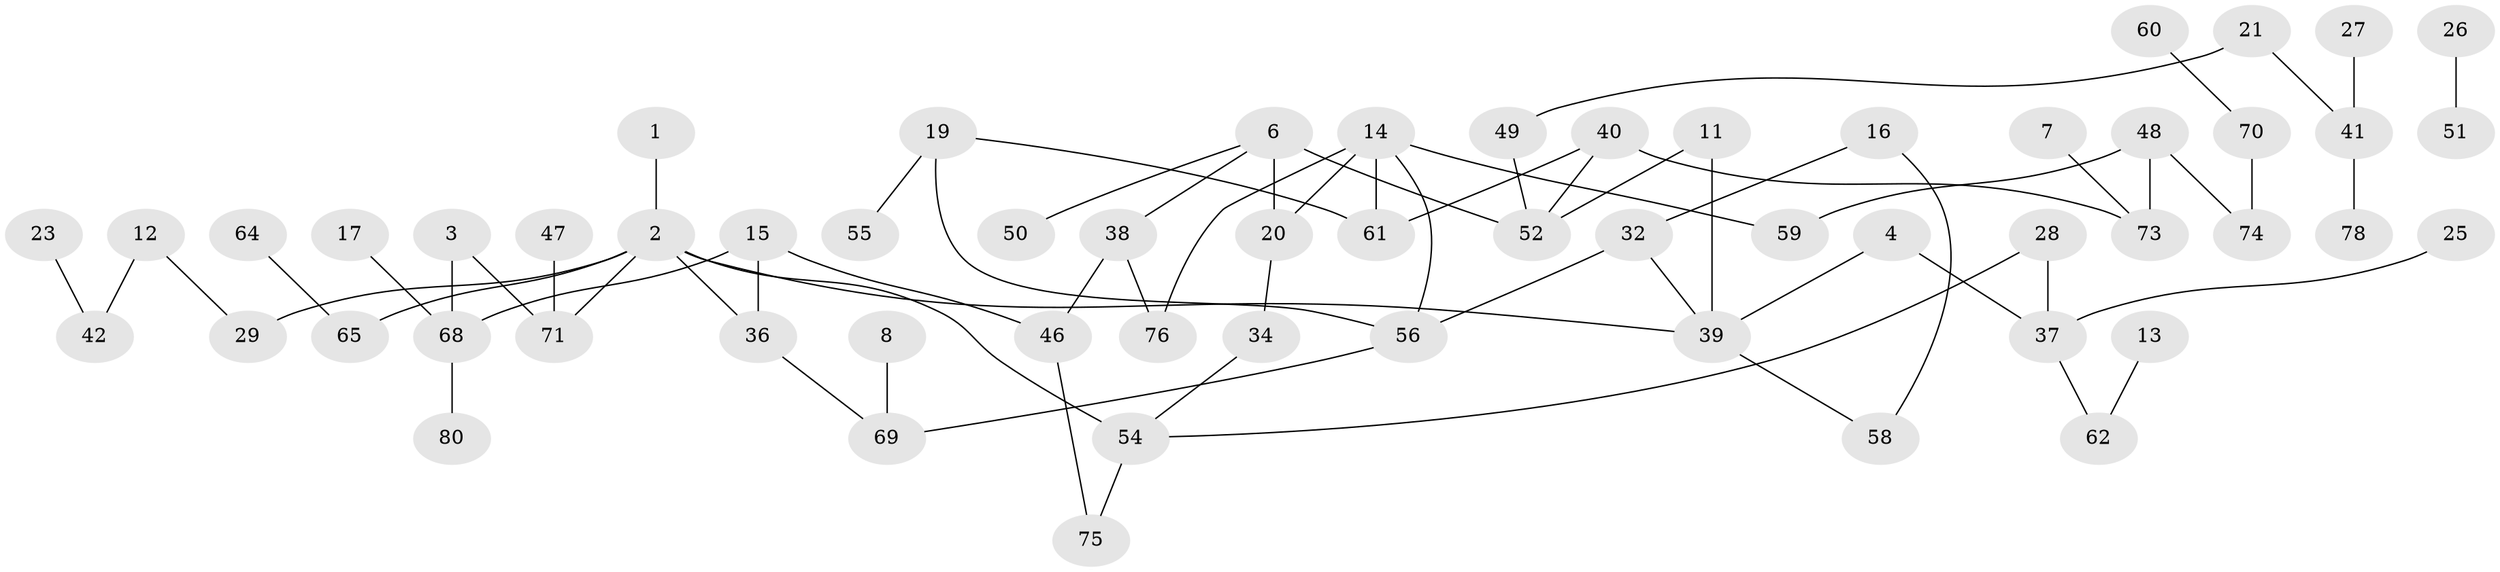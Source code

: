 // original degree distribution, {1: 0.25663716814159293, 3: 0.1592920353982301, 2: 0.3185840707964602, 0: 0.1592920353982301, 4: 0.07079646017699115, 5: 0.02654867256637168, 6: 0.008849557522123894}
// Generated by graph-tools (version 1.1) at 2025/48/03/04/25 22:48:35]
// undirected, 59 vertices, 69 edges
graph export_dot {
  node [color=gray90,style=filled];
  1;
  2;
  3;
  4;
  6;
  7;
  8;
  11;
  12;
  13;
  14;
  15;
  16;
  17;
  19;
  20;
  21;
  23;
  25;
  26;
  27;
  28;
  29;
  32;
  34;
  36;
  37;
  38;
  39;
  40;
  41;
  42;
  46;
  47;
  48;
  49;
  50;
  51;
  52;
  54;
  55;
  56;
  58;
  59;
  60;
  61;
  62;
  64;
  65;
  68;
  69;
  70;
  71;
  73;
  74;
  75;
  76;
  78;
  80;
  1 -- 2 [weight=1.0];
  2 -- 29 [weight=1.0];
  2 -- 36 [weight=1.0];
  2 -- 39 [weight=1.0];
  2 -- 54 [weight=2.0];
  2 -- 65 [weight=1.0];
  2 -- 71 [weight=1.0];
  3 -- 68 [weight=1.0];
  3 -- 71 [weight=1.0];
  4 -- 37 [weight=1.0];
  4 -- 39 [weight=1.0];
  6 -- 20 [weight=1.0];
  6 -- 38 [weight=1.0];
  6 -- 50 [weight=1.0];
  6 -- 52 [weight=2.0];
  7 -- 73 [weight=1.0];
  8 -- 69 [weight=1.0];
  11 -- 39 [weight=1.0];
  11 -- 52 [weight=1.0];
  12 -- 29 [weight=1.0];
  12 -- 42 [weight=1.0];
  13 -- 62 [weight=1.0];
  14 -- 20 [weight=1.0];
  14 -- 56 [weight=1.0];
  14 -- 59 [weight=1.0];
  14 -- 61 [weight=1.0];
  14 -- 76 [weight=1.0];
  15 -- 36 [weight=1.0];
  15 -- 46 [weight=1.0];
  15 -- 68 [weight=1.0];
  16 -- 32 [weight=1.0];
  16 -- 58 [weight=1.0];
  17 -- 68 [weight=1.0];
  19 -- 55 [weight=1.0];
  19 -- 56 [weight=1.0];
  19 -- 61 [weight=1.0];
  20 -- 34 [weight=1.0];
  21 -- 41 [weight=1.0];
  21 -- 49 [weight=1.0];
  23 -- 42 [weight=1.0];
  25 -- 37 [weight=1.0];
  26 -- 51 [weight=1.0];
  27 -- 41 [weight=1.0];
  28 -- 37 [weight=1.0];
  28 -- 54 [weight=1.0];
  32 -- 39 [weight=1.0];
  32 -- 56 [weight=1.0];
  34 -- 54 [weight=1.0];
  36 -- 69 [weight=1.0];
  37 -- 62 [weight=1.0];
  38 -- 46 [weight=1.0];
  38 -- 76 [weight=1.0];
  39 -- 58 [weight=1.0];
  40 -- 52 [weight=1.0];
  40 -- 61 [weight=1.0];
  40 -- 73 [weight=1.0];
  41 -- 78 [weight=1.0];
  46 -- 75 [weight=1.0];
  47 -- 71 [weight=1.0];
  48 -- 59 [weight=1.0];
  48 -- 73 [weight=1.0];
  48 -- 74 [weight=1.0];
  49 -- 52 [weight=1.0];
  54 -- 75 [weight=1.0];
  56 -- 69 [weight=1.0];
  60 -- 70 [weight=1.0];
  64 -- 65 [weight=1.0];
  68 -- 80 [weight=1.0];
  70 -- 74 [weight=1.0];
}
